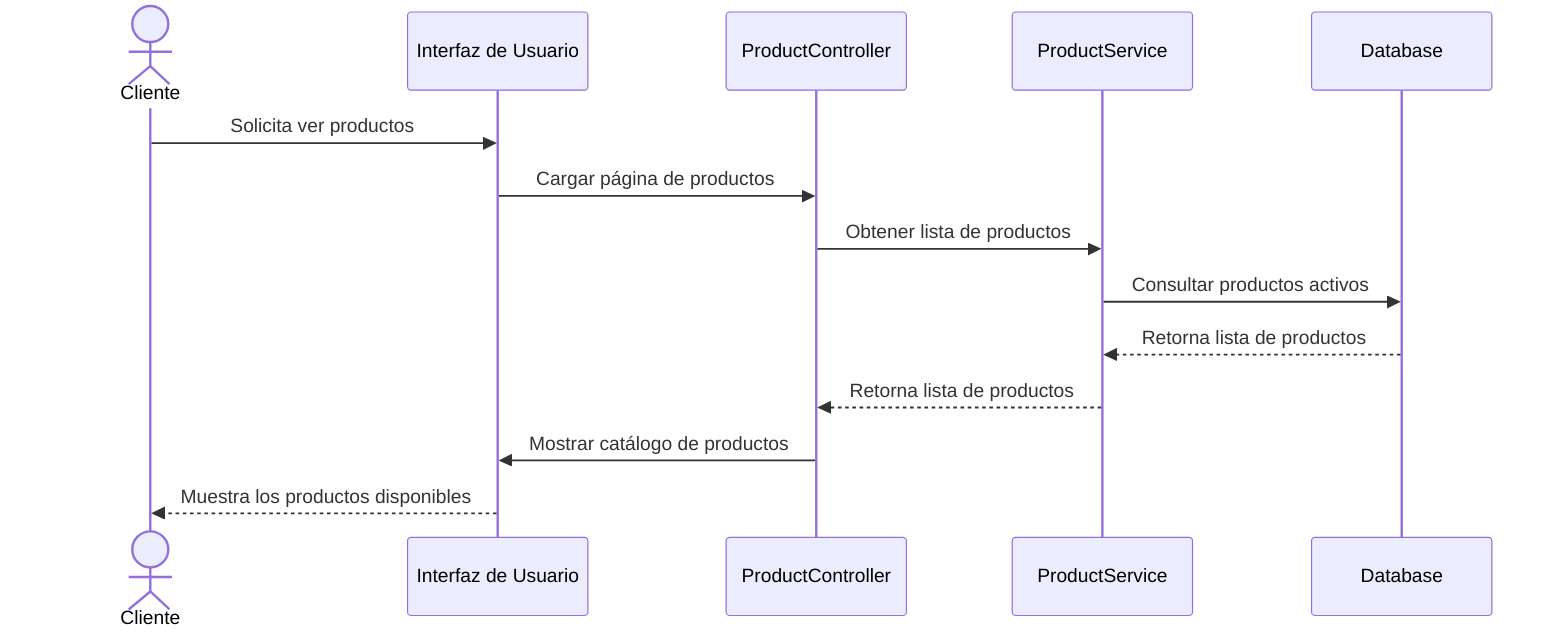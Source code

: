 sequenceDiagram
    actor Cliente
    participant UI as Interfaz de Usuario
    participant PC as ProductController
    participant PS as ProductService
    participant DB as Database

    Cliente->>UI: Solicita ver productos
    UI->>PC: Cargar página de productos
    PC->>PS: Obtener lista de productos
    PS->>DB: Consultar productos activos
    DB-->>PS: Retorna lista de productos
    PS-->>PC: Retorna lista de productos
    PC->>UI: Mostrar catálogo de productos
    UI-->>Cliente: Muestra los productos disponibles